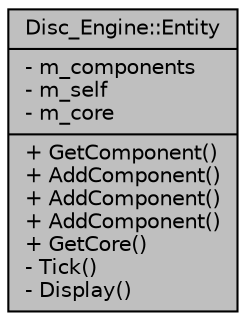 digraph "Disc_Engine::Entity"
{
  edge [fontname="Helvetica",fontsize="10",labelfontname="Helvetica",labelfontsize="10"];
  node [fontname="Helvetica",fontsize="10",shape=record];
  Node1 [label="{Disc_Engine::Entity\n|- m_components\l- m_self\l- m_core\l|+ GetComponent()\l+ AddComponent()\l+ AddComponent()\l+ AddComponent()\l+ GetCore()\l- Tick()\l- Display()\l}",height=0.2,width=0.4,color="black", fillcolor="grey75", style="filled", fontcolor="black"];
}
